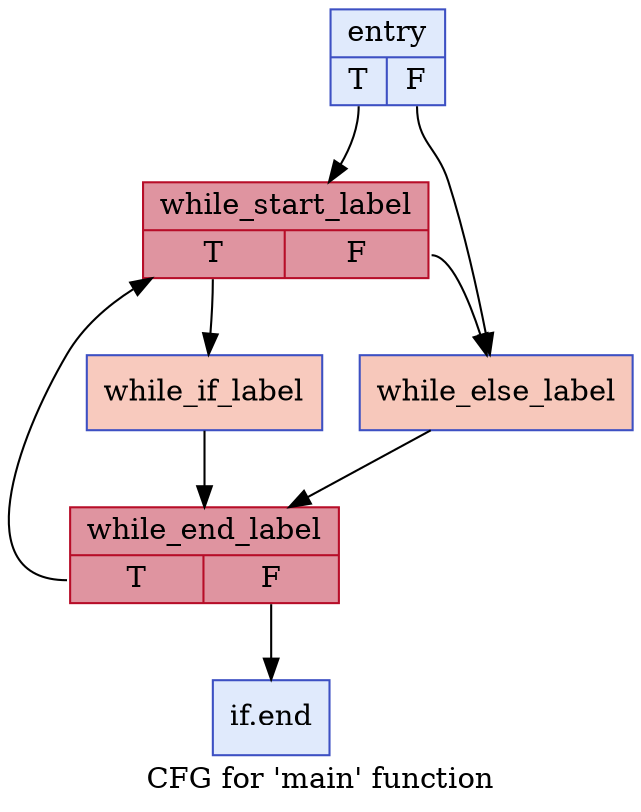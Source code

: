 digraph "CFG for 'main' function" {
	label="CFG for 'main' function";

	Node0x564d6b056880 [shape=record,color="#3d50c3ff", style=filled, fillcolor="#b9d0f970",label="{entry|{<s0>T|<s1>F}}"];
	Node0x564d6b056880:s0 -> Node0x564d6b05a6e0;
	Node0x564d6b056880:s1 -> Node0x564d6b05a7e0;
	Node0x564d6b05a6e0 [shape=record,color="#b70d28ff", style=filled, fillcolor="#b70d2870",label="{while_start_label|{<s0>T|<s1>F}}"];
	Node0x564d6b05a6e0:s0 -> Node0x564d6b05c480;
	Node0x564d6b05a6e0:s1 -> Node0x564d6b05a7e0;
	Node0x564d6b05c480 [shape=record,color="#3d50c3ff", style=filled, fillcolor="#ef886b70",label="{while_if_label}"];
	Node0x564d6b05c480 -> Node0x564d6b05dfb0;
	Node0x564d6b05a7e0 [shape=record,color="#3d50c3ff", style=filled, fillcolor="#ed836670",label="{while_else_label}"];
	Node0x564d6b05a7e0 -> Node0x564d6b05dfb0;
	Node0x564d6b05dfb0 [shape=record,color="#b70d28ff", style=filled, fillcolor="#b70d2870",label="{while_end_label|{<s0>T|<s1>F}}"];
	Node0x564d6b05dfb0:s0 -> Node0x564d6b05a6e0;
	Node0x564d6b05dfb0:s1 -> Node0x564d6b062c00;
	Node0x564d6b062c00 [shape=record,color="#3d50c3ff", style=filled, fillcolor="#b9d0f970",label="{if.end}"];
}
